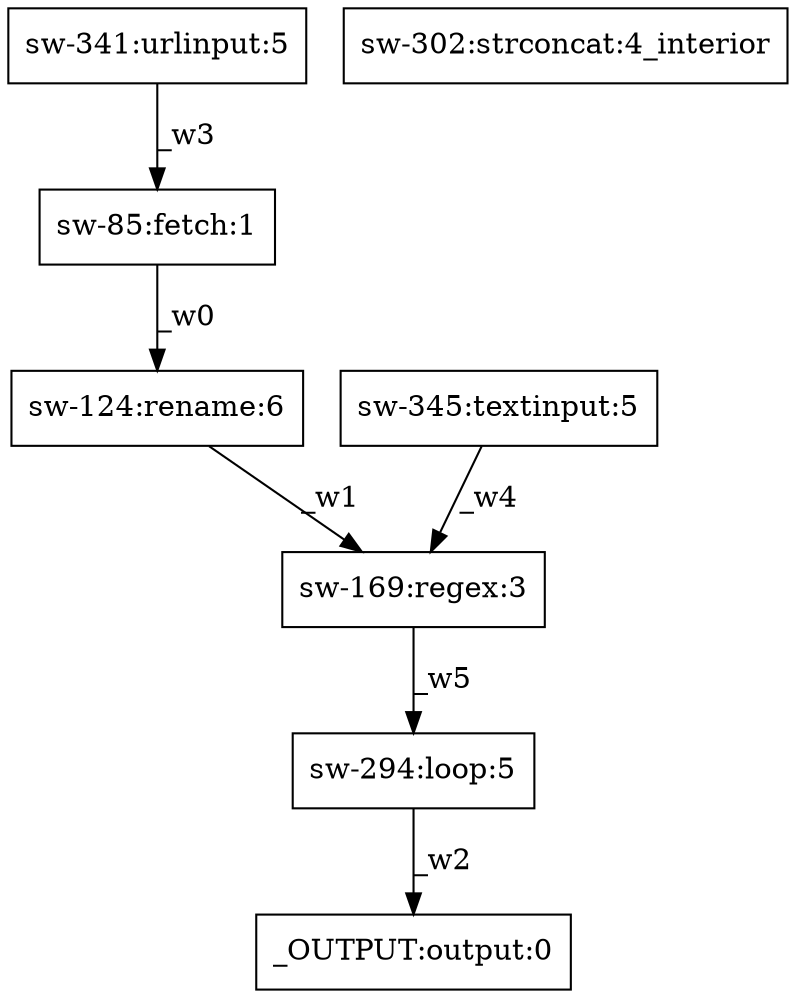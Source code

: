 digraph test1 { node [shape=box] "sw-294" [label="sw-294:loop:5"];"sw-341" [label="sw-341:urlinput:5"];"sw-85" [label="sw-85:fetch:1"];"_OUTPUT" [label="_OUTPUT:output:0"];"sw-124" [label="sw-124:rename:6"];"sw-302" [label="sw-302:strconcat:4_interior"];"sw-169" [label="sw-169:regex:3"];"sw-345" [label="sw-345:textinput:5"];"sw-85" -> "sw-124" [label="_w0"];"sw-124" -> "sw-169" [label="_w1"];"sw-294" -> "_OUTPUT" [label="_w2"];"sw-341" -> "sw-85" [label="_w3"];"sw-345" -> "sw-169" [label="_w4"];"sw-169" -> "sw-294" [label="_w5"];}